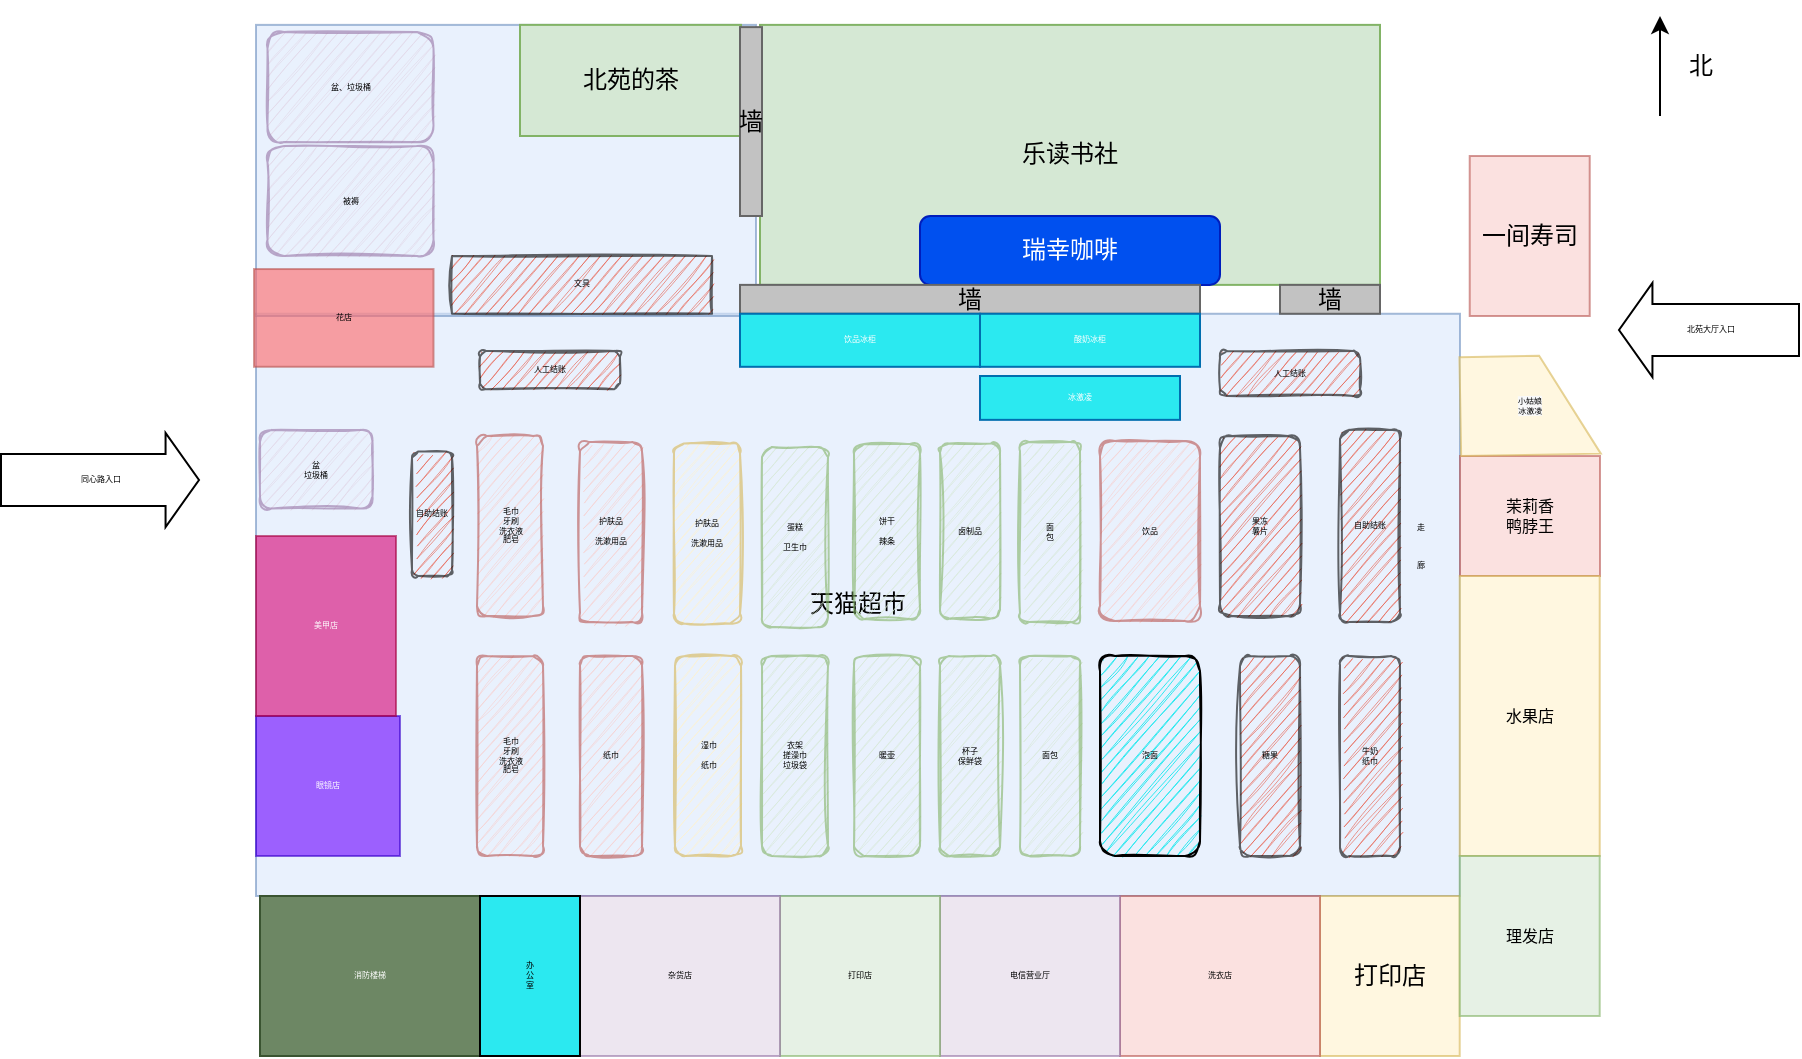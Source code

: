<mxfile version="20.2.7" type="device"><diagram id="3228e29e-7158-1315-38df-8450db1d8a1d" name="Page-1"><mxGraphModel dx="1209" dy="740" grid="1" gridSize="10" guides="1" tooltips="1" connect="1" arrows="1" fold="1" page="1" pageScale="1" pageWidth="1169" pageHeight="827" background="none" math="0" shadow="0"><root><mxCell id="0"/><mxCell id="1" parent="0"/><mxCell id="R6_tbuOiA4LubrBfz1OE-21567" value="天猫超市" style="rounded=0;whiteSpace=wrap;html=1;fillColor=#dae8fc;strokeColor=#6c8ebf;align=center;opacity=60;" parent="1" vertex="1"><mxGeometry x="308" y="328.88" width="602" height="291.12" as="geometry"/></mxCell><mxCell id="R6_tbuOiA4LubrBfz1OE-21570" value="乐读书社" style="rounded=0;whiteSpace=wrap;html=1;shadow=0;glass=0;sketch=0;fillColor=#d5e8d4;strokeColor=#82b366;" parent="1" vertex="1"><mxGeometry x="560" y="184.44" width="310" height="130" as="geometry"/></mxCell><mxCell id="R6_tbuOiA4LubrBfz1OE-21565" value="" style="endArrow=classic;html=1;rounded=0;" parent="1" edge="1"><mxGeometry width="50" height="50" relative="1" as="geometry"><mxPoint x="1010" y="230" as="sourcePoint"/><mxPoint x="1010" y="180" as="targetPoint"/></mxGeometry></mxCell><mxCell id="R6_tbuOiA4LubrBfz1OE-21566" value="北" style="text;html=1;resizable=0;autosize=1;align=center;verticalAlign=middle;points=[];fillColor=none;strokeColor=none;rounded=0;" parent="1" vertex="1"><mxGeometry x="1010" y="190" width="40" height="30" as="geometry"/></mxCell><mxCell id="R6_tbuOiA4LubrBfz1OE-21568" value="瑞幸咖啡" style="rounded=1;whiteSpace=wrap;html=1;fillColor=#0050ef;strokeColor=#001DBC;fontColor=#ffffff;" parent="1" vertex="1"><mxGeometry x="640" y="280" width="150" height="34.44" as="geometry"/></mxCell><mxCell id="R6_tbuOiA4LubrBfz1OE-21572" value="" style="rounded=0;whiteSpace=wrap;html=1;fillColor=#dae8fc;strokeColor=#6c8ebf;align=center;opacity=60;" parent="1" vertex="1"><mxGeometry x="308" y="184.44" width="250" height="145.56" as="geometry"/></mxCell><mxCell id="R6_tbuOiA4LubrBfz1OE-21571" value="北苑的茶" style="rounded=0;whiteSpace=wrap;html=1;shadow=0;glass=0;sketch=0;fillColor=#d5e8d4;strokeColor=#82b366;" parent="1" vertex="1"><mxGeometry x="440" y="184.44" width="110.5" height="55.56" as="geometry"/></mxCell><mxCell id="R6_tbuOiA4LubrBfz1OE-21574" value="墙" style="rounded=0;whiteSpace=wrap;html=1;glass=0;shadow=0;sketch=0;fillColor=#C2C2C2;gradientColor=none;strokeColor=#666666;fillStyle=auto;" parent="1" vertex="1"><mxGeometry x="550" y="314.44" width="230" height="14.44" as="geometry"/></mxCell><mxCell id="R6_tbuOiA4LubrBfz1OE-21575" value="墙" style="rounded=0;whiteSpace=wrap;html=1;glass=0;shadow=0;sketch=0;fillColor=#C2C2C2;gradientColor=none;strokeColor=#666666;" parent="1" vertex="1"><mxGeometry x="820" y="314.44" width="50" height="14.44" as="geometry"/></mxCell><mxCell id="R6_tbuOiA4LubrBfz1OE-21578" value="一间寿司" style="rounded=0;whiteSpace=wrap;html=1;shadow=0;glass=0;sketch=0;fillStyle=auto;fillColor=#f8cecc;opacity=60;strokeColor=#b85450;" parent="1" vertex="1"><mxGeometry x="914.86" y="250" width="60" height="80" as="geometry"/></mxCell><mxCell id="R6_tbuOiA4LubrBfz1OE-21579" value="打印店" style="rounded=0;whiteSpace=wrap;html=1;shadow=0;glass=0;sketch=0;fillStyle=auto;fillColor=#fff2cc;opacity=60;strokeColor=#d6b656;" parent="1" vertex="1"><mxGeometry x="840" y="620" width="69.86" height="80" as="geometry"/></mxCell><mxCell id="R6_tbuOiA4LubrBfz1OE-21580" value="茉莉香&lt;br&gt;鸭脖王" style="rounded=0;whiteSpace=wrap;html=1;shadow=0;glass=0;sketch=0;fillStyle=auto;fontSize=8;fillColor=#f8cecc;opacity=60;strokeColor=#b85450;" parent="1" vertex="1"><mxGeometry x="910" y="400" width="70" height="60" as="geometry"/></mxCell><mxCell id="R6_tbuOiA4LubrBfz1OE-21581" value="水果店" style="rounded=0;whiteSpace=wrap;html=1;shadow=0;glass=0;sketch=0;fillStyle=auto;fontSize=8;fillColor=#fff2cc;opacity=60;strokeColor=#d6b656;" parent="1" vertex="1"><mxGeometry x="909.86" y="460" width="70" height="140" as="geometry"/></mxCell><mxCell id="R6_tbuOiA4LubrBfz1OE-21582" value="理发店" style="rounded=0;whiteSpace=wrap;html=1;shadow=0;glass=0;sketch=0;fillStyle=auto;fontSize=8;fillColor=#d5e8d4;opacity=60;strokeColor=#82b366;" parent="1" vertex="1"><mxGeometry x="909.86" y="600" width="70" height="80" as="geometry"/></mxCell><mxCell id="R6_tbuOiA4LubrBfz1OE-21584" value="&lt;span style=&quot;background-color: rgb(248, 249, 250);&quot;&gt;小姑娘&lt;/span&gt;&lt;br style=&quot;background-color: rgb(248, 249, 250);&quot;&gt;&lt;span style=&quot;background-color: rgb(248, 249, 250);&quot;&gt;冰激凌&lt;/span&gt;" style="shape=manualInput;whiteSpace=wrap;html=1;rounded=0;shadow=0;glass=0;sketch=0;fillStyle=auto;fontSize=4;fillColor=#fff2cc;opacity=60;rotation=-1;strokeColor=#d6b656;direction=south;labelPosition=center;verticalLabelPosition=middle;align=center;verticalAlign=middle;" parent="1" vertex="1"><mxGeometry x="910.14" y="350" width="69.86" height="49.44" as="geometry"/></mxCell><mxCell id="R6_tbuOiA4LubrBfz1OE-21586" value="洗衣店" style="rounded=0;whiteSpace=wrap;html=1;shadow=0;glass=0;sketch=0;fillStyle=auto;fontSize=4;fillColor=#f8cecc;strokeColor=#b85450;opacity=60;" parent="1" vertex="1"><mxGeometry x="740" y="620" width="100" height="80" as="geometry"/></mxCell><mxCell id="R6_tbuOiA4LubrBfz1OE-21587" value="电信营业厅" style="rounded=0;whiteSpace=wrap;html=1;shadow=0;glass=0;sketch=0;fillStyle=auto;fontSize=4;fillColor=#e1d5e7;opacity=60;strokeColor=#9673a6;" parent="1" vertex="1"><mxGeometry x="650" y="620" width="90" height="80" as="geometry"/></mxCell><mxCell id="R6_tbuOiA4LubrBfz1OE-21588" value="打印店" style="rounded=0;whiteSpace=wrap;html=1;shadow=0;glass=0;sketch=0;fillStyle=auto;fontSize=4;fillColor=#d5e8d4;opacity=60;strokeColor=#82b366;" parent="1" vertex="1"><mxGeometry x="570" y="620" width="80" height="80" as="geometry"/></mxCell><mxCell id="R6_tbuOiA4LubrBfz1OE-21589" value="眼镜店" style="rounded=0;whiteSpace=wrap;html=1;shadow=0;glass=0;sketch=0;fillStyle=auto;fontSize=4;fillColor=#6a00ff;opacity=60;fontColor=#ffffff;strokeColor=#3700CC;" parent="1" vertex="1"><mxGeometry x="308" y="530" width="72" height="70" as="geometry"/></mxCell><mxCell id="R6_tbuOiA4LubrBfz1OE-21590" value="杂货店" style="rounded=0;whiteSpace=wrap;html=1;shadow=0;glass=0;sketch=0;fillStyle=auto;fontSize=4;fillColor=#e1d5e7;opacity=60;strokeColor=#9673a6;" parent="1" vertex="1"><mxGeometry x="470" y="620" width="100" height="80" as="geometry"/></mxCell><mxCell id="R6_tbuOiA4LubrBfz1OE-21591" value="美甲店" style="rounded=0;whiteSpace=wrap;html=1;shadow=0;glass=0;sketch=0;fillStyle=auto;fontSize=4;fillColor=#d80073;opacity=60;fontColor=#ffffff;strokeColor=#A50040;" parent="1" vertex="1"><mxGeometry x="308" y="440" width="70" height="90" as="geometry"/></mxCell><mxCell id="R6_tbuOiA4LubrBfz1OE-21592" value="花店" style="rounded=0;whiteSpace=wrap;html=1;shadow=0;glass=0;sketch=0;fillStyle=auto;fontSize=4;fillColor=#FF6666;opacity=60;strokeColor=#b85450;" parent="1" vertex="1"><mxGeometry x="307" y="306.52" width="89.75" height="48.88" as="geometry"/></mxCell><mxCell id="R6_tbuOiA4LubrBfz1OE-21593" value="北苑大厅入口" style="shape=flexArrow;endArrow=classic;html=1;rounded=0;fontSize=4;width=26;endSize=5.24;" parent="1" edge="1"><mxGeometry width="50" height="50" relative="1" as="geometry"><mxPoint x="1080" y="337" as="sourcePoint"/><mxPoint x="989" y="337" as="targetPoint"/></mxGeometry></mxCell><mxCell id="R6_tbuOiA4LubrBfz1OE-21595" value="同心路入口" style="shape=flexArrow;endArrow=classic;html=1;rounded=0;fontSize=4;width=26;endSize=5.24;" parent="1" edge="1"><mxGeometry width="50" height="50" relative="1" as="geometry"><mxPoint x="180" y="412" as="sourcePoint"/><mxPoint x="280" y="412" as="targetPoint"/></mxGeometry></mxCell><mxCell id="R6_tbuOiA4LubrBfz1OE-21597" value="走&lt;br&gt;&lt;br&gt;&lt;br&gt;&lt;br&gt;廊" style="text;html=1;resizable=0;autosize=1;align=center;verticalAlign=middle;points=[];fillColor=none;strokeColor=none;rounded=0;shadow=0;glass=0;sketch=0;fillStyle=auto;fontSize=4;fontColor=none;opacity=60;" parent="1" vertex="1"><mxGeometry x="870" y="399.74" width="40" height="90" as="geometry"/></mxCell><mxCell id="R6_tbuOiA4LubrBfz1OE-21598" value="果冻&lt;br&gt;薯片" style="rounded=1;whiteSpace=wrap;html=1;shadow=0;glass=0;sketch=1;fillStyle=auto;fontSize=4;fontColor=none;fillColor=#E85642;gradientColor=none;opacity=60;" parent="1" vertex="1"><mxGeometry x="790" y="390" width="40" height="90" as="geometry"/></mxCell><mxCell id="R6_tbuOiA4LubrBfz1OE-21599" value="饮品" style="rounded=1;whiteSpace=wrap;html=1;shadow=0;glass=0;sketch=1;fillStyle=auto;fontSize=4;fillColor=#f8cecc;opacity=60;strokeColor=#b85450;" parent="1" vertex="1"><mxGeometry x="730" y="392.5" width="50" height="90" as="geometry"/></mxCell><mxCell id="R6_tbuOiA4LubrBfz1OE-21600" value="文具" style="rounded=0;whiteSpace=wrap;html=1;shadow=0;glass=0;sketch=1;fillStyle=auto;fontSize=4;fontColor=none;fillColor=#E85642;gradientColor=none;opacity=60;" parent="1" vertex="1"><mxGeometry x="406" y="300.0" width="130" height="28.88" as="geometry"/></mxCell><mxCell id="R6_tbuOiA4LubrBfz1OE-21601" value="牛奶&lt;br&gt;纸巾" style="rounded=1;whiteSpace=wrap;html=1;shadow=0;glass=0;sketch=1;fillStyle=auto;fontSize=4;fontColor=none;fillColor=#E85642;gradientColor=none;opacity=60;" parent="1" vertex="1"><mxGeometry x="850" y="500" width="30" height="100" as="geometry"/></mxCell><mxCell id="R6_tbuOiA4LubrBfz1OE-21602" value="饮品冰柜" style="rounded=0;whiteSpace=wrap;html=1;shadow=0;glass=0;sketch=0;fillStyle=auto;fontSize=4;fontColor=#ffffff;fillColor=#2BE9F0;strokeColor=#006EAF;" parent="1" vertex="1"><mxGeometry x="550" y="328.88" width="120" height="26.52" as="geometry"/></mxCell><mxCell id="R6_tbuOiA4LubrBfz1OE-21603" value="酸奶冰柜" style="rounded=0;whiteSpace=wrap;html=1;shadow=0;glass=0;sketch=0;fillStyle=auto;fontSize=4;fontColor=#ffffff;fillColor=#2BE9F0;strokeColor=#006EAF;" parent="1" vertex="1"><mxGeometry x="670" y="328.88" width="110" height="26.52" as="geometry"/></mxCell><mxCell id="R6_tbuOiA4LubrBfz1OE-21604" value="消防楼梯" style="rounded=0;whiteSpace=wrap;html=1;shadow=0;glass=0;sketch=0;fillStyle=auto;fontSize=4;fontColor=#ffffff;fillColor=#6d8764;strokeColor=#3A5431;" parent="1" vertex="1"><mxGeometry x="310" y="620" width="110" height="80" as="geometry"/></mxCell><mxCell id="R6_tbuOiA4LubrBfz1OE-21605" value="办&lt;br&gt;公&lt;br&gt;室" style="rounded=0;whiteSpace=wrap;html=1;shadow=0;glass=0;sketch=0;fillStyle=auto;fontSize=4;fontColor=none;fillColor=#2BE9F0;gradientColor=none;" parent="1" vertex="1"><mxGeometry x="420" y="620" width="50" height="80" as="geometry"/></mxCell><mxCell id="R6_tbuOiA4LubrBfz1OE-21606" value="泡面" style="rounded=1;whiteSpace=wrap;html=1;shadow=0;glass=0;sketch=1;fillStyle=auto;fontSize=4;fontColor=none;fillColor=#2BE9F0;gradientColor=none;" parent="1" vertex="1"><mxGeometry x="730" y="500" width="50" height="100" as="geometry"/></mxCell><mxCell id="R6_tbuOiA4LubrBfz1OE-21608" value="糖果" style="rounded=1;whiteSpace=wrap;html=1;shadow=0;glass=0;sketch=1;fillStyle=auto;fontSize=4;fontColor=none;fillColor=#E85642;gradientColor=none;opacity=60;arcSize=17;" parent="1" vertex="1"><mxGeometry x="800" y="500" width="30" height="100" as="geometry"/></mxCell><mxCell id="R6_tbuOiA4LubrBfz1OE-21609" value="面&lt;br&gt;包" style="rounded=1;whiteSpace=wrap;html=1;shadow=0;glass=0;sketch=1;fillStyle=auto;fontSize=4;fillColor=#d5e8d4;opacity=60;strokeColor=#82b366;" parent="1" vertex="1"><mxGeometry x="690" y="393.06" width="30" height="90" as="geometry"/></mxCell><mxCell id="R6_tbuOiA4LubrBfz1OE-21611" value="面包" style="rounded=1;whiteSpace=wrap;html=1;shadow=0;glass=0;sketch=1;fillStyle=auto;fontSize=4;fillColor=#d5e8d4;opacity=60;strokeColor=#82b366;" parent="1" vertex="1"><mxGeometry x="690" y="500" width="30" height="100" as="geometry"/></mxCell><mxCell id="R6_tbuOiA4LubrBfz1OE-21612" value="自助结账" style="rounded=1;whiteSpace=wrap;html=1;shadow=0;glass=0;sketch=1;fillStyle=auto;fontSize=4;fontColor=none;fillColor=#E85642;gradientColor=none;opacity=60;" parent="1" vertex="1"><mxGeometry x="850" y="386.94" width="30" height="96.12" as="geometry"/></mxCell><mxCell id="R6_tbuOiA4LubrBfz1OE-21613" value="人工结账" style="rounded=1;whiteSpace=wrap;html=1;shadow=0;glass=0;sketch=1;fillStyle=auto;fontSize=4;fontColor=none;fillColor=#E85642;gradientColor=none;opacity=60;" parent="1" vertex="1"><mxGeometry x="790" y="347.45" width="70" height="22.55" as="geometry"/></mxCell><mxCell id="R6_tbuOiA4LubrBfz1OE-21614" value="人工结账" style="rounded=1;whiteSpace=wrap;html=1;shadow=0;glass=0;sketch=1;fillStyle=auto;fontSize=4;fontColor=none;fillColor=#E85642;gradientColor=none;opacity=60;" parent="1" vertex="1"><mxGeometry x="420" y="347.45" width="70" height="19.13" as="geometry"/></mxCell><mxCell id="R6_tbuOiA4LubrBfz1OE-21615" value="卤制品" style="rounded=1;whiteSpace=wrap;html=1;shadow=0;glass=0;sketch=1;fillStyle=auto;fontSize=4;fillColor=#d5e8d4;opacity=60;strokeColor=#82b366;" parent="1" vertex="1"><mxGeometry x="650" y="393.75" width="30" height="87.5" as="geometry"/></mxCell><mxCell id="R6_tbuOiA4LubrBfz1OE-21616" value="饼干&lt;br&gt;&lt;br&gt;辣条" style="rounded=1;whiteSpace=wrap;html=1;shadow=0;glass=0;sketch=1;fillStyle=auto;fontSize=4;fillColor=#d5e8d4;opacity=60;strokeColor=#82b366;" parent="1" vertex="1"><mxGeometry x="607" y="394" width="33" height="87.5" as="geometry"/></mxCell><mxCell id="R6_tbuOiA4LubrBfz1OE-21617" value="蛋糕&lt;br&gt;&lt;br&gt;卫生巾" style="rounded=1;whiteSpace=wrap;html=1;shadow=0;glass=0;sketch=1;fillStyle=auto;fontSize=4;fillColor=#d5e8d4;opacity=60;strokeColor=#82b366;" parent="1" vertex="1"><mxGeometry x="561" y="395.56" width="33" height="90" as="geometry"/></mxCell><mxCell id="R6_tbuOiA4LubrBfz1OE-21618" value="护肤品&lt;br&gt;&lt;br&gt;洗漱用品" style="rounded=1;whiteSpace=wrap;html=1;shadow=0;glass=0;sketch=1;fillStyle=auto;fontSize=4;fillColor=#fff2cc;opacity=60;strokeColor=#d6b656;" parent="1" vertex="1"><mxGeometry x="517" y="393.75" width="33" height="90" as="geometry"/></mxCell><mxCell id="R6_tbuOiA4LubrBfz1OE-21619" value="护肤品&lt;br&gt;&lt;br&gt;洗漱用品" style="rounded=1;whiteSpace=wrap;html=1;shadow=0;glass=0;sketch=1;fillStyle=auto;fontSize=4;fillColor=#f8cecc;opacity=60;strokeColor=#b85450;" parent="1" vertex="1"><mxGeometry x="470" y="393.06" width="31" height="90" as="geometry"/></mxCell><mxCell id="R6_tbuOiA4LubrBfz1OE-21620" value="自助结账" style="rounded=1;whiteSpace=wrap;html=1;shadow=0;glass=0;sketch=1;fillStyle=auto;fontSize=4;fontColor=none;fillColor=#E85642;gradientColor=none;opacity=60;" parent="1" vertex="1"><mxGeometry x="386" y="397.75" width="20" height="62.25" as="geometry"/></mxCell><mxCell id="R6_tbuOiA4LubrBfz1OE-21621" value="毛巾&lt;br&gt;牙刷&lt;br&gt;洗衣液&lt;br&gt;肥皂" style="rounded=1;whiteSpace=wrap;html=1;shadow=0;glass=0;sketch=1;fillStyle=auto;fontSize=4;fillColor=#f8cecc;opacity=60;strokeColor=#b85450;" parent="1" vertex="1"><mxGeometry x="418.5" y="390" width="33" height="90" as="geometry"/></mxCell><mxCell id="R6_tbuOiA4LubrBfz1OE-21624" value="杯子&lt;br&gt;保鲜袋" style="rounded=1;whiteSpace=wrap;html=1;shadow=0;glass=0;sketch=1;fillStyle=auto;fontSize=4;fillColor=#d5e8d4;opacity=60;strokeColor=#82b366;" parent="1" vertex="1"><mxGeometry x="650" y="500" width="30" height="100" as="geometry"/></mxCell><mxCell id="R6_tbuOiA4LubrBfz1OE-21625" value="暖壶" style="rounded=1;whiteSpace=wrap;html=1;shadow=0;glass=0;sketch=1;fillStyle=auto;fontSize=4;fillColor=#d5e8d4;opacity=60;strokeColor=#82b366;" parent="1" vertex="1"><mxGeometry x="607" y="500" width="33" height="100" as="geometry"/></mxCell><mxCell id="R6_tbuOiA4LubrBfz1OE-21626" value="被褥" style="rounded=1;whiteSpace=wrap;html=1;shadow=0;glass=0;sketch=1;fillStyle=auto;fontSize=4;fillColor=#e1d5e7;opacity=60;strokeColor=#9673a6;" parent="1" vertex="1"><mxGeometry x="313.75" y="245" width="83" height="55" as="geometry"/></mxCell><mxCell id="R6_tbuOiA4LubrBfz1OE-21627" value="盆、垃圾桶" style="rounded=1;whiteSpace=wrap;html=1;shadow=0;glass=0;sketch=1;fillStyle=auto;fontSize=4;fillColor=#e1d5e7;opacity=60;strokeColor=#9673a6;" parent="1" vertex="1"><mxGeometry x="313.75" y="188" width="83" height="55" as="geometry"/></mxCell><mxCell id="R6_tbuOiA4LubrBfz1OE-21628" value="墙" style="rounded=0;whiteSpace=wrap;html=1;glass=0;shadow=0;sketch=0;fillColor=#C2C2C2;gradientColor=none;strokeColor=#666666;fillStyle=auto;" parent="1" vertex="1"><mxGeometry x="550" y="185.56" width="11" height="94.44" as="geometry"/></mxCell><mxCell id="R6_tbuOiA4LubrBfz1OE-21630" value="毛巾&lt;br&gt;牙刷&lt;br&gt;洗衣液&lt;br&gt;肥皂" style="rounded=1;whiteSpace=wrap;html=1;shadow=0;glass=0;sketch=1;fillStyle=auto;fontSize=4;fillColor=#f8cecc;opacity=60;strokeColor=#b85450;" parent="1" vertex="1"><mxGeometry x="418.5" y="500" width="33" height="100" as="geometry"/></mxCell><mxCell id="R6_tbuOiA4LubrBfz1OE-21631" value="纸巾" style="rounded=1;whiteSpace=wrap;html=1;shadow=0;glass=0;sketch=1;fillStyle=auto;fontSize=4;fillColor=#f8cecc;opacity=60;strokeColor=#b85450;" parent="1" vertex="1"><mxGeometry x="470" y="500" width="31" height="100" as="geometry"/></mxCell><mxCell id="R6_tbuOiA4LubrBfz1OE-21632" value="湿巾&lt;br&gt;&lt;br&gt;纸巾" style="rounded=1;whiteSpace=wrap;html=1;shadow=0;glass=0;sketch=1;fillStyle=auto;fontSize=4;fillColor=#fff2cc;opacity=60;strokeColor=#d6b656;" parent="1" vertex="1"><mxGeometry x="517.5" y="500" width="33" height="100" as="geometry"/></mxCell><mxCell id="R6_tbuOiA4LubrBfz1OE-21633" value="衣架&lt;br&gt;搓澡巾&lt;br&gt;垃圾袋" style="rounded=1;whiteSpace=wrap;html=1;shadow=0;glass=0;sketch=1;fillStyle=auto;fontSize=4;fillColor=#d5e8d4;opacity=60;strokeColor=#82b366;" parent="1" vertex="1"><mxGeometry x="561" y="500" width="33" height="100" as="geometry"/></mxCell><mxCell id="R6_tbuOiA4LubrBfz1OE-21634" value="盆&lt;br&gt;垃圾桶" style="rounded=1;whiteSpace=wrap;html=1;shadow=0;glass=0;sketch=1;fillStyle=auto;fontSize=4;fillColor=#e1d5e7;opacity=60;strokeColor=#9673a6;" parent="1" vertex="1"><mxGeometry x="310" y="386.94" width="56.25" height="39.26" as="geometry"/></mxCell><mxCell id="R6_tbuOiA4LubrBfz1OE-21642" value="冰激凌" style="rounded=0;whiteSpace=wrap;html=1;shadow=0;glass=0;sketch=0;fillStyle=auto;fontSize=4;fontColor=#ffffff;fillColor=#2BE9F0;strokeColor=#006EAF;" parent="1" vertex="1"><mxGeometry x="670" y="360" width="100" height="21.92" as="geometry"/></mxCell></root></mxGraphModel></diagram></mxfile>